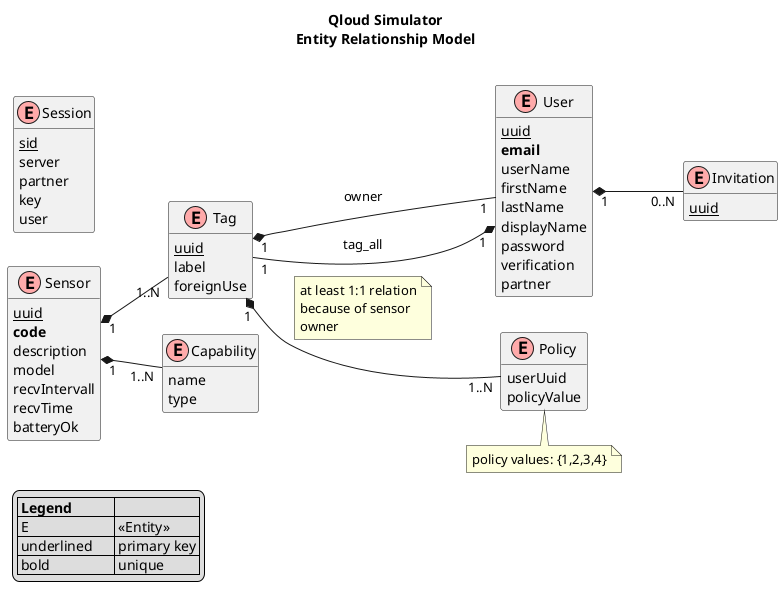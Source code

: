 @startuml

/'
	definitions:
		- underline: primary key
		- bold: unique
		- strike-through: deprecated
'/

!define entity(x) class x << (E,#FFAAAA) >>
!define PK(x) <u>x</u>
!define unique(x) <b>x</b>
!define deprecated(x) <s>x</s>
'hide circle
hide methods
hide stereotypes
show <<Entity>> stereotype

title Qloud Simulator\n\
Entity Relationship Model\n\

' diagram orientation
'top to bottom direction
left to right direction

/'
	entities
'/

entity(Session) {
  PK(sid)
  server
  partner
  key
  user
}

entity(Sensor)  {
  PK(uuid)
  unique(code)
  description
  model
  recvIntervall
  recvTime
  batteryOk
}

entity(User) {
  PK(uuid)
  unique(email)
  userName
  firstName
  lastName
  displayName
  password
  verification
  partner
}

entity(Tag) {
  PK(uuid)
  label
  foreignUse
  
}

entity(Invitation) {
  PK(uuid)
}

entity(Capability) {
  name
  type
}

entity(Policy) {
  userUuid
  policyValue
}
note bottom: policy values: {1,2,3,4}

/'
	entity relations
'/

User "1" *-- "0..N" Invitation
User "1" *-- "1" Tag : tag_all
Sensor "1" *-- "1..N" Capability
Sensor "1" *-- "1..N" Tag
Tag "1" *-- "1" User: owner
Tag "1" *-- "1..N" Policy
note top on link 
  at least 1:1 relation
  because of sensor
  owner
end note

/'
	legend
'/

legend left
|= Legend         |=  |
| E               | <<Entity>>  |
| underlined      | primary key |
| bold            | unique      |
endlegend

@enduml
